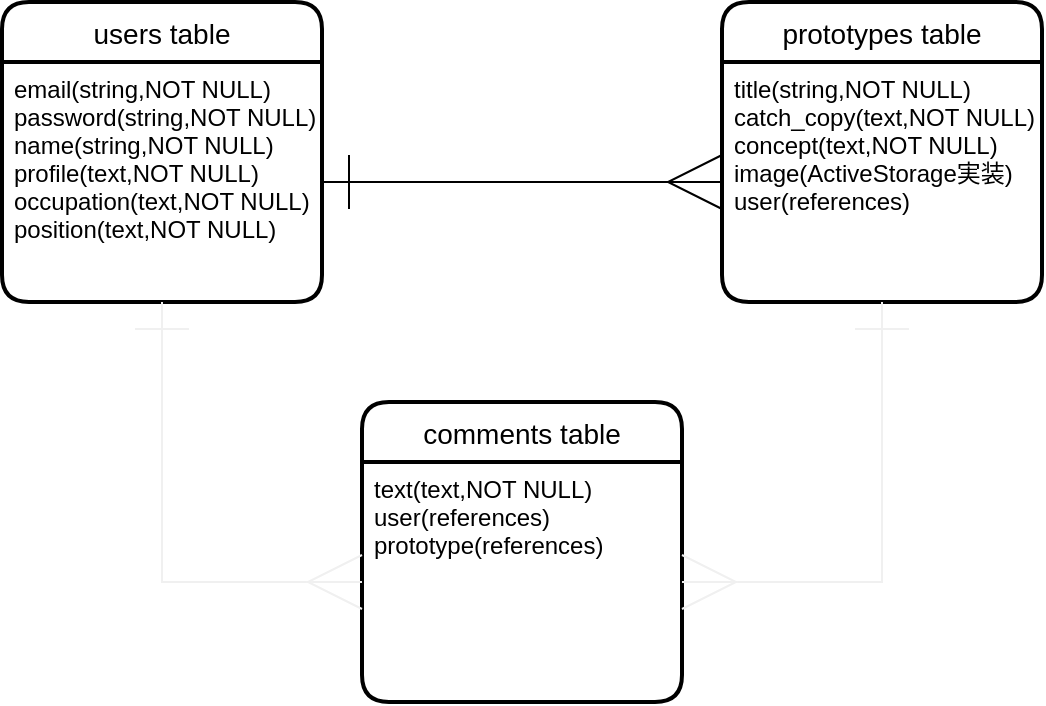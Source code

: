 <mxfile>
    <diagram id="mnFw0lYHtEvJ9PAF1c9s" name="ページ1">
        <mxGraphModel dx="1007" dy="436" grid="1" gridSize="10" guides="1" tooltips="1" connect="1" arrows="1" fold="1" page="1" pageScale="1" pageWidth="827" pageHeight="1169" math="0" shadow="0">
            <root>
                <mxCell id="0"/>
                <mxCell id="1" parent="0"/>
                <mxCell id="2" value="users table" style="swimlane;childLayout=stackLayout;horizontal=1;startSize=30;horizontalStack=0;rounded=1;fontSize=14;fontStyle=0;strokeWidth=2;resizeParent=0;resizeLast=1;shadow=0;dashed=0;align=center;" vertex="1" parent="1">
                    <mxGeometry x="110" y="140" width="160" height="150" as="geometry"/>
                </mxCell>
                <mxCell id="3" value="email(string,NOT NULL)&#10;password(string,NOT NULL)&#10;name(string,NOT NULL)&#10;profile(text,NOT NULL)&#10;occupation(text,NOT NULL)&#10;position(text,NOT NULL)&#10;" style="align=left;strokeColor=none;fillColor=none;spacingLeft=4;fontSize=12;verticalAlign=top;resizable=0;rotatable=0;part=1;" vertex="1" parent="2">
                    <mxGeometry y="30" width="160" height="120" as="geometry"/>
                </mxCell>
                <mxCell id="6" value="prototypes table" style="swimlane;childLayout=stackLayout;horizontal=1;startSize=30;horizontalStack=0;rounded=1;fontSize=14;fontStyle=0;strokeWidth=2;resizeParent=0;resizeLast=1;shadow=0;dashed=0;align=center;" vertex="1" parent="1">
                    <mxGeometry x="470" y="140" width="160" height="150" as="geometry"/>
                </mxCell>
                <mxCell id="7" value="title(string,NOT NULL)&#10;catch_copy(text,NOT NULL)&#10;concept(text,NOT NULL)&#10;image(ActiveStorage実装)&#10;user(references)&#10;" style="align=left;strokeColor=none;fillColor=none;spacingLeft=4;fontSize=12;verticalAlign=top;resizable=0;rotatable=0;part=1;" vertex="1" parent="6">
                    <mxGeometry y="30" width="160" height="120" as="geometry"/>
                </mxCell>
                <mxCell id="9" value="comments table" style="swimlane;childLayout=stackLayout;horizontal=1;startSize=30;horizontalStack=0;rounded=1;fontSize=14;fontStyle=0;strokeWidth=2;resizeParent=0;resizeLast=1;shadow=0;dashed=0;align=center;" vertex="1" parent="1">
                    <mxGeometry x="290" y="340" width="160" height="150" as="geometry"/>
                </mxCell>
                <mxCell id="10" value="text(text,NOT NULL)&#10;user(references)&#10;prototype(references)" style="align=left;strokeColor=none;fillColor=none;spacingLeft=4;fontSize=12;verticalAlign=top;resizable=0;rotatable=0;part=1;" vertex="1" parent="9">
                    <mxGeometry y="30" width="160" height="120" as="geometry"/>
                </mxCell>
                <mxCell id="11" style="edgeStyle=orthogonalEdgeStyle;rounded=0;orthogonalLoop=1;jettySize=auto;html=1;exitX=1;exitY=0.5;exitDx=0;exitDy=0;entryX=0;entryY=0.5;entryDx=0;entryDy=0;startArrow=ERone;startFill=0;endArrow=ERmany;endFill=0;strokeWidth=1;endSize=25;startSize=25;" edge="1" parent="1" source="3" target="7">
                    <mxGeometry relative="1" as="geometry">
                        <mxPoint x="460" y="229.833" as="targetPoint"/>
                    </mxGeometry>
                </mxCell>
                <mxCell id="15" style="edgeStyle=orthogonalEdgeStyle;rounded=0;orthogonalLoop=1;jettySize=auto;html=1;exitX=0.5;exitY=1;exitDx=0;exitDy=0;entryX=1;entryY=0.5;entryDx=0;entryDy=0;startArrow=ERone;startFill=0;startSize=25;endArrow=ERmany;endFill=0;endSize=25;strokeColor=#f0f0f0;strokeWidth=1;" edge="1" parent="1" source="7" target="10">
                    <mxGeometry relative="1" as="geometry"/>
                </mxCell>
                <mxCell id="16" style="edgeStyle=orthogonalEdgeStyle;rounded=0;orthogonalLoop=1;jettySize=auto;html=1;exitX=0.5;exitY=1;exitDx=0;exitDy=0;entryX=0;entryY=0.5;entryDx=0;entryDy=0;startArrow=ERone;startFill=0;startSize=25;endArrow=ERmany;endFill=0;endSize=25;strokeColor=#f0f0f0;strokeWidth=1;" edge="1" parent="1" source="3" target="10">
                    <mxGeometry relative="1" as="geometry"/>
                </mxCell>
            </root>
        </mxGraphModel>
    </diagram>
</mxfile>